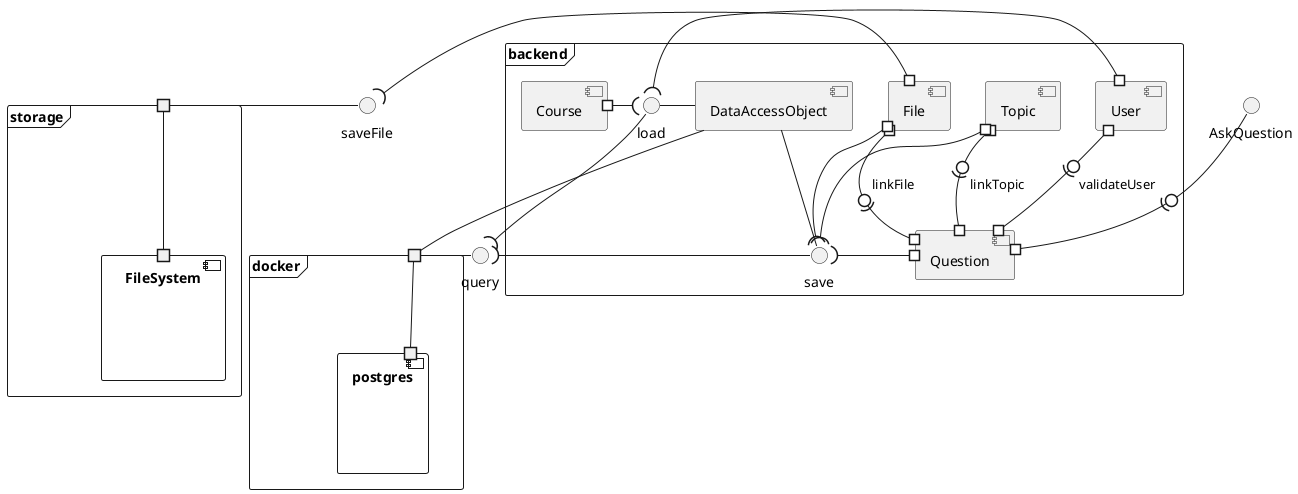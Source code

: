 @startuml Ask Question

interface saveFile
interface AskQuestion
interface query

frame backend {
	component [DataAccessObject]
	component [Question]
	component [Course]
	component [Topic]
	component [File]
	component [User]

	interface load
	interface save
}

frame storage {
	port " " as stPort
	component FileSystem {
		port " " as fsPort
	}
	stPort - fsPort
	saveFile - stPort
}

frame docker {
	port " " as pstgrsPort
	component postgres {
		port " " as pgPort
	}
	pstgrsPort - pgPort
	query - pstgrsPort
}

DataAccessObject - load
DataAccessObject - save
load -( query
save -( query
DataAccessObject - pstgrsPort

AskQuestion -0)-# Question
File #-0)-# Question : linkFile
Topic #-0)-# Question : linkTopic
User #-0)-# Question: validateUser

User #-( load
Course #-( load
Question #-( save
Topic #-( save
File #-( save
File #-( saveFile

@enduml
